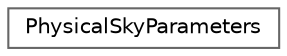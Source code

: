 digraph "Graphical Class Hierarchy"
{
 // LATEX_PDF_SIZE
  bgcolor="transparent";
  edge [fontname=Helvetica,fontsize=10,labelfontname=Helvetica,labelfontsize=10];
  node [fontname=Helvetica,fontsize=10,shape=box,height=0.2,width=0.4];
  rankdir="LR";
  Node0 [id="Node000000",label="PhysicalSkyParameters",height=0.2,width=0.4,color="grey40", fillcolor="white", style="filled",URL="$struct_physical_sky_parameters.html",tooltip=" "];
}
